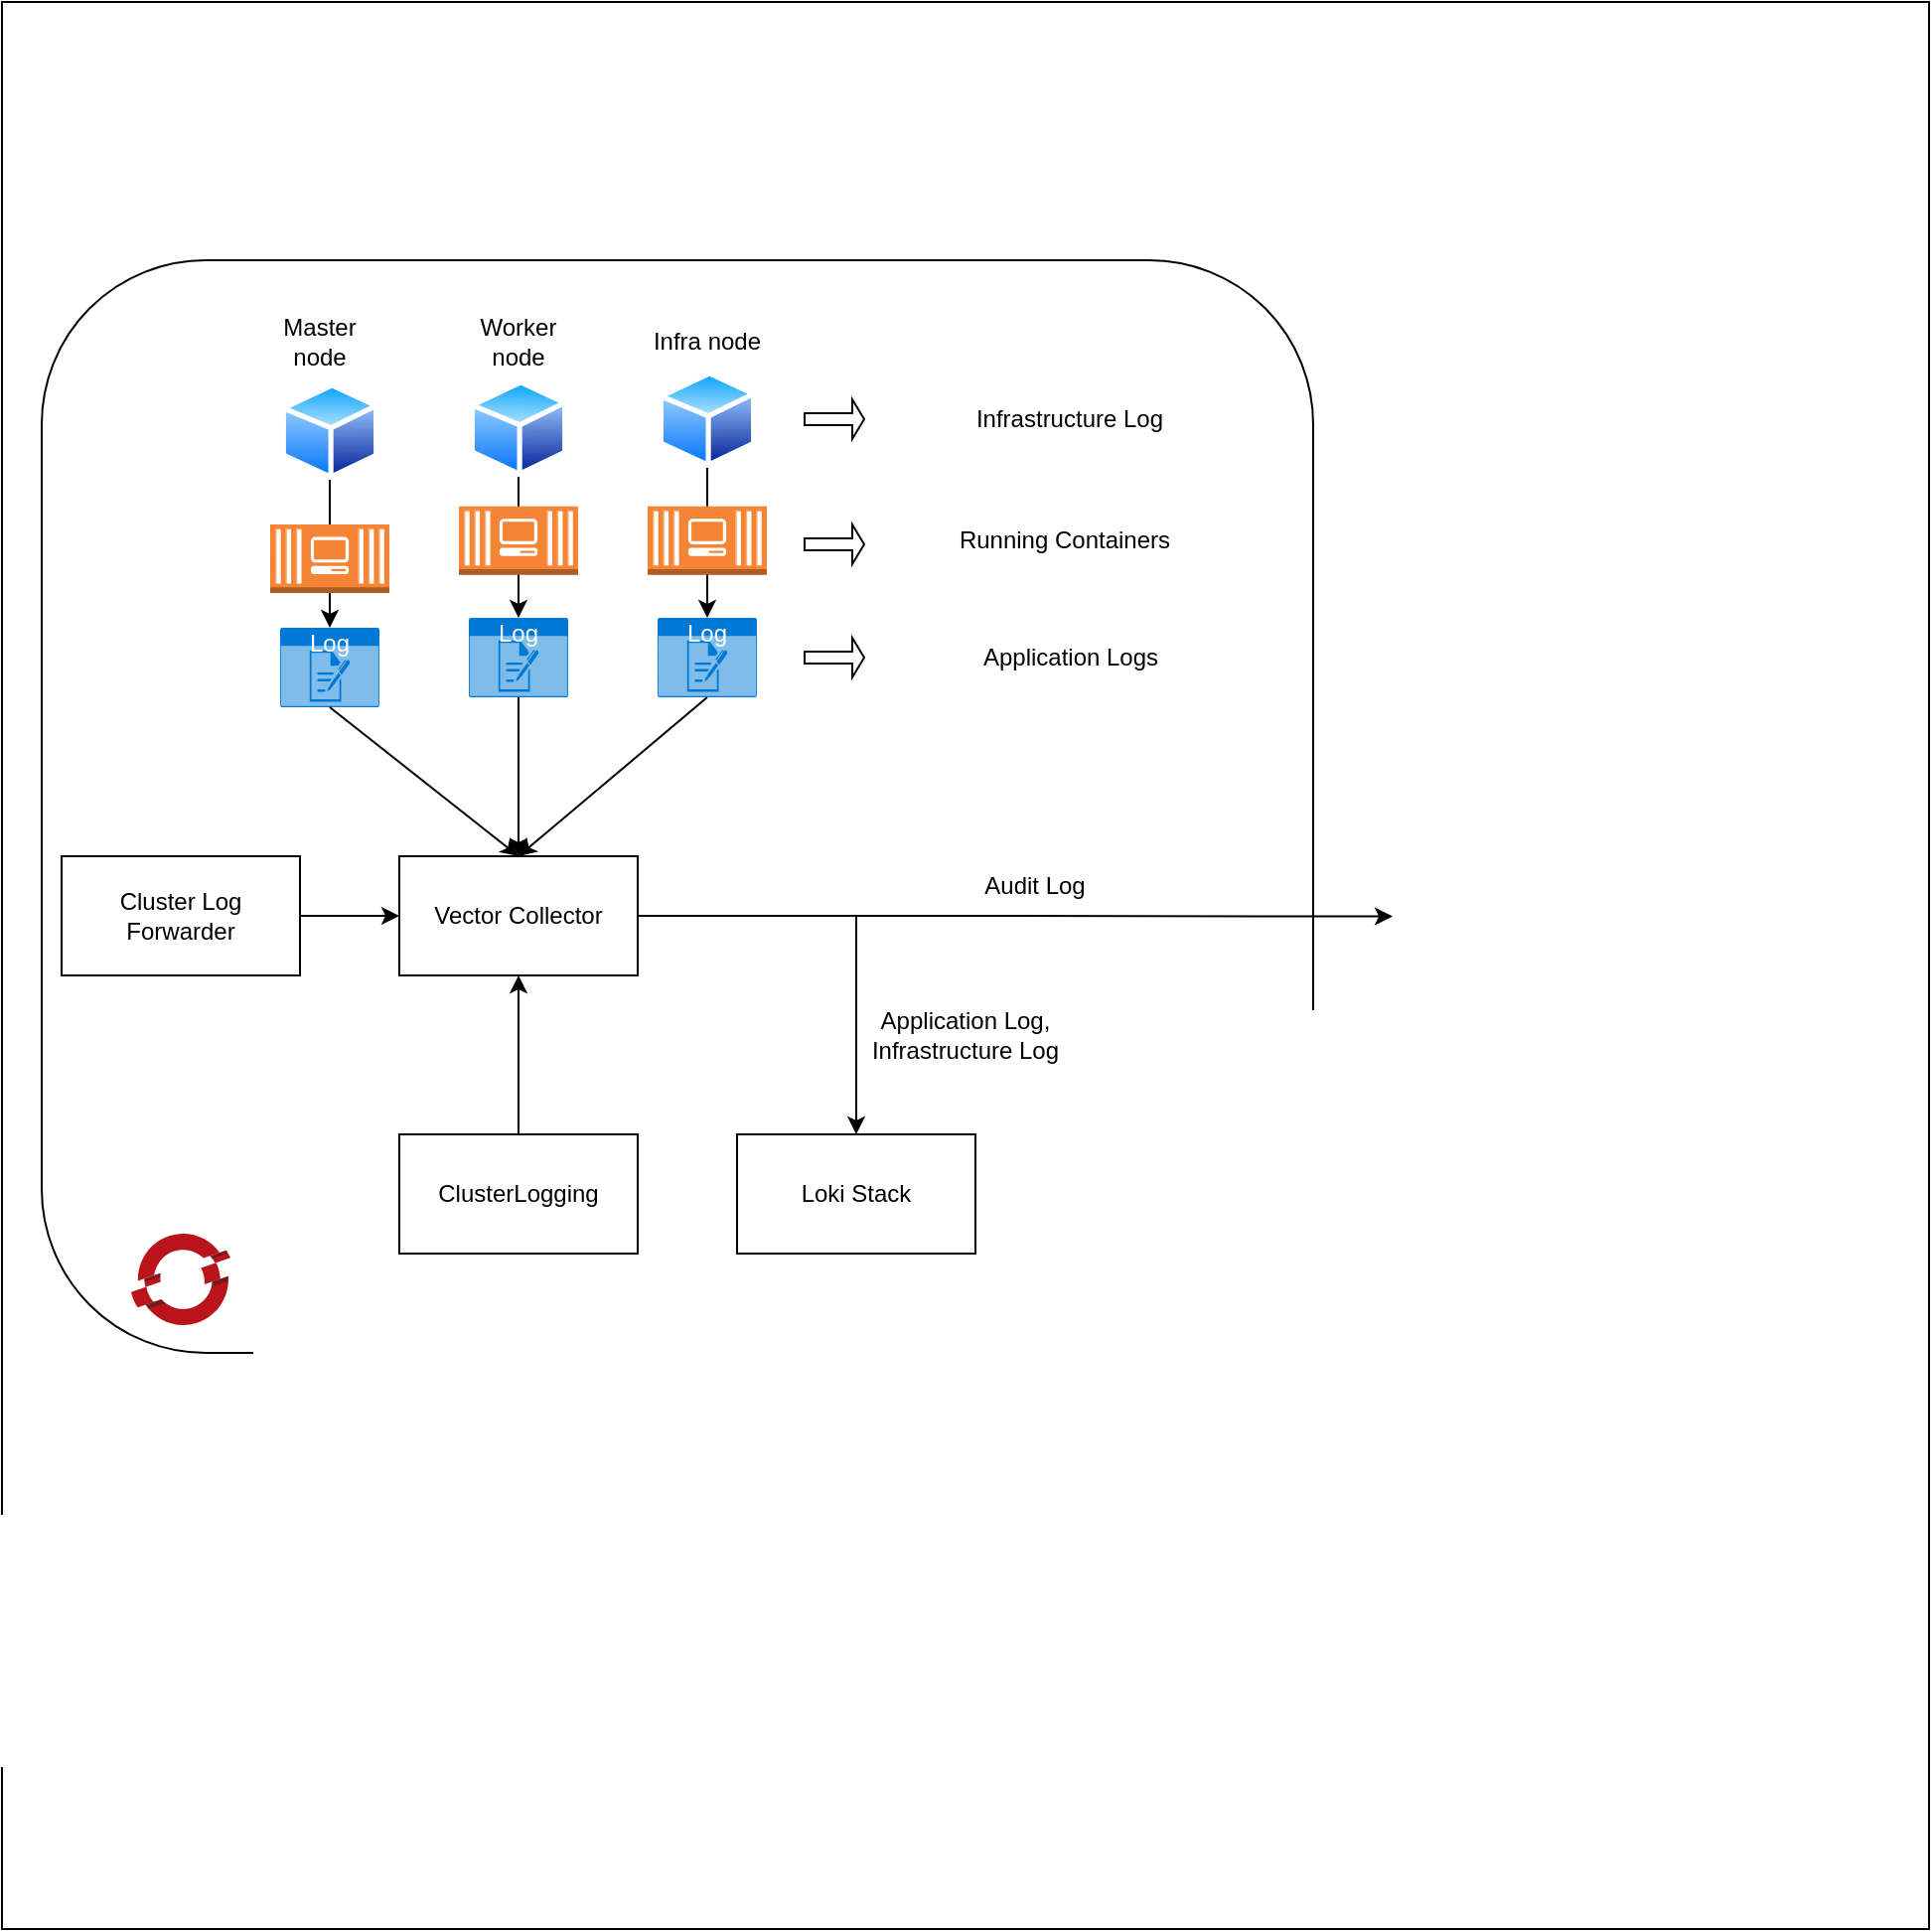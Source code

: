 <mxfile version="21.8.2" type="github">
  <diagram name="Trang-1" id="GgKC1_RRbMMt9X9RvhVU">
    <mxGraphModel dx="1050" dy="542" grid="1" gridSize="10" guides="1" tooltips="1" connect="1" arrows="1" fold="1" page="1" pageScale="1" pageWidth="827" pageHeight="1169" math="0" shadow="0">
      <root>
        <mxCell id="0" />
        <mxCell id="1" parent="0" />
        <mxCell id="G7AkkxvC6R_xDLnnkFi--11" value="" style="rounded=1;whiteSpace=wrap;html=1;" parent="1" vertex="1">
          <mxGeometry x="40" y="260" width="350" height="72" as="geometry" />
        </mxCell>
        <mxCell id="mRAGLZKaXaNuD00MnWvR-1" value="" style="whiteSpace=wrap;html=1;aspect=fixed;" parent="1" vertex="1">
          <mxGeometry x="10" y="80" width="970" height="970" as="geometry" />
        </mxCell>
        <mxCell id="mRAGLZKaXaNuD00MnWvR-4" value="" style="shape=image;verticalLabelPosition=bottom;labelBackgroundColor=default;verticalAlign=top;aspect=fixed;imageAspect=0;image=https://cdn.invicti.com/statics/img/techdoc/company-logos/splunk-logo.png;" parent="1" vertex="1">
          <mxGeometry x="710" y="510" width="108" height="60.59" as="geometry" />
        </mxCell>
        <mxCell id="mRAGLZKaXaNuD00MnWvR-6" value="" style="rounded=1;whiteSpace=wrap;html=1;" parent="1" vertex="1">
          <mxGeometry x="30" y="210" width="640" height="550" as="geometry" />
        </mxCell>
        <mxCell id="mRAGLZKaXaNuD00MnWvR-8" value="" style="image;aspect=fixed;perimeter=ellipsePerimeter;html=1;align=center;shadow=0;dashed=0;spacingTop=3;image=img/lib/active_directory/generic_node.svg;" parent="1" vertex="1">
          <mxGeometry x="150" y="271.5" width="50" height="49" as="geometry" />
        </mxCell>
        <mxCell id="mRAGLZKaXaNuD00MnWvR-9" value="" style="image;aspect=fixed;perimeter=ellipsePerimeter;html=1;align=center;shadow=0;dashed=0;spacingTop=3;image=img/lib/active_directory/generic_node.svg;" parent="1" vertex="1">
          <mxGeometry x="245" y="270" width="50" height="49" as="geometry" />
        </mxCell>
        <mxCell id="mRAGLZKaXaNuD00MnWvR-10" value="" style="image;aspect=fixed;perimeter=ellipsePerimeter;html=1;align=center;shadow=0;dashed=0;spacingTop=3;image=img/lib/active_directory/generic_node.svg;" parent="1" vertex="1">
          <mxGeometry x="340" y="265.5" width="50" height="49" as="geometry" />
        </mxCell>
        <mxCell id="mRAGLZKaXaNuD00MnWvR-12" value="Master node" style="text;html=1;strokeColor=none;fillColor=none;align=center;verticalAlign=middle;whiteSpace=wrap;rounded=0;" parent="1" vertex="1">
          <mxGeometry x="140" y="235.5" width="60" height="30" as="geometry" />
        </mxCell>
        <mxCell id="mRAGLZKaXaNuD00MnWvR-13" value="Worker node" style="text;html=1;strokeColor=none;fillColor=none;align=center;verticalAlign=middle;whiteSpace=wrap;rounded=0;" parent="1" vertex="1">
          <mxGeometry x="240" y="235.5" width="60" height="30" as="geometry" />
        </mxCell>
        <mxCell id="mRAGLZKaXaNuD00MnWvR-14" value="Infra node" style="text;html=1;strokeColor=none;fillColor=none;align=center;verticalAlign=middle;whiteSpace=wrap;rounded=0;" parent="1" vertex="1">
          <mxGeometry x="335" y="235.5" width="60" height="30" as="geometry" />
        </mxCell>
        <mxCell id="mRAGLZKaXaNuD00MnWvR-16" value="" style="outlineConnect=0;dashed=0;verticalLabelPosition=bottom;verticalAlign=top;align=center;html=1;shape=mxgraph.aws3.ec2_compute_container_3;fillColor=#F58534;gradientColor=none;" parent="1" vertex="1">
          <mxGeometry x="240" y="333.84" width="60" height="34.5" as="geometry" />
        </mxCell>
        <mxCell id="mRAGLZKaXaNuD00MnWvR-17" value="" style="outlineConnect=0;dashed=0;verticalLabelPosition=bottom;verticalAlign=top;align=center;html=1;shape=mxgraph.aws3.ec2_compute_container_3;fillColor=#F58534;gradientColor=none;" parent="1" vertex="1">
          <mxGeometry x="335" y="333.84" width="60" height="34.5" as="geometry" />
        </mxCell>
        <mxCell id="mRAGLZKaXaNuD00MnWvR-18" value="" style="outlineConnect=0;dashed=0;verticalLabelPosition=bottom;verticalAlign=top;align=center;html=1;shape=mxgraph.aws3.ec2_compute_container_3;fillColor=#F58534;gradientColor=none;" parent="1" vertex="1">
          <mxGeometry x="145" y="343" width="60" height="34.5" as="geometry" />
        </mxCell>
        <mxCell id="mRAGLZKaXaNuD00MnWvR-19" value="Running Containers" style="text;html=1;strokeColor=none;fillColor=none;align=center;verticalAlign=middle;whiteSpace=wrap;rounded=0;" parent="1" vertex="1">
          <mxGeometry x="490" y="336.09" width="110" height="30" as="geometry" />
        </mxCell>
        <mxCell id="CIJrz4SuWThyDQhw6ly3-8" style="edgeStyle=orthogonalEdgeStyle;rounded=0;orthogonalLoop=1;jettySize=auto;html=1;entryX=0;entryY=0.5;entryDx=0;entryDy=0;" edge="1" parent="1" source="mRAGLZKaXaNuD00MnWvR-22" target="mRAGLZKaXaNuD00MnWvR-28">
          <mxGeometry relative="1" as="geometry" />
        </mxCell>
        <mxCell id="mRAGLZKaXaNuD00MnWvR-22" value="Cluster Log Forwarder" style="rounded=0;whiteSpace=wrap;html=1;" parent="1" vertex="1">
          <mxGeometry x="40" y="510" width="120" height="60" as="geometry" />
        </mxCell>
        <mxCell id="mRAGLZKaXaNuD00MnWvR-24" value="Log" style="html=1;whiteSpace=wrap;strokeColor=none;fillColor=#0079D6;labelPosition=center;verticalLabelPosition=middle;verticalAlign=top;align=center;fontSize=12;outlineConnect=0;spacingTop=-6;fontColor=#FFFFFF;sketch=0;shape=mxgraph.sitemap.log;" parent="1" vertex="1">
          <mxGeometry x="150" y="395" width="50" height="40" as="geometry" />
        </mxCell>
        <mxCell id="mRAGLZKaXaNuD00MnWvR-25" value="Log" style="html=1;whiteSpace=wrap;strokeColor=none;fillColor=#0079D6;labelPosition=center;verticalLabelPosition=middle;verticalAlign=top;align=center;fontSize=12;outlineConnect=0;spacingTop=-6;fontColor=#FFFFFF;sketch=0;shape=mxgraph.sitemap.log;" parent="1" vertex="1">
          <mxGeometry x="245" y="390" width="50" height="40" as="geometry" />
        </mxCell>
        <mxCell id="mRAGLZKaXaNuD00MnWvR-26" value="Log" style="html=1;whiteSpace=wrap;strokeColor=none;fillColor=#0079D6;labelPosition=center;verticalLabelPosition=middle;verticalAlign=top;align=center;fontSize=12;outlineConnect=0;spacingTop=-6;fontColor=#FFFFFF;sketch=0;shape=mxgraph.sitemap.log;" parent="1" vertex="1">
          <mxGeometry x="340" y="390" width="50" height="40" as="geometry" />
        </mxCell>
        <mxCell id="mRAGLZKaXaNuD00MnWvR-27" value="Application Logs" style="text;html=1;strokeColor=none;fillColor=none;align=center;verticalAlign=middle;whiteSpace=wrap;rounded=0;" parent="1" vertex="1">
          <mxGeometry x="492.5" y="395" width="110" height="30" as="geometry" />
        </mxCell>
        <mxCell id="mRAGLZKaXaNuD00MnWvR-29" value="" style="endArrow=classic;html=1;rounded=0;exitX=0.5;exitY=1;exitDx=0;exitDy=0;exitPerimeter=0;entryX=0.5;entryY=0;entryDx=0;entryDy=0;entryPerimeter=0;" parent="1" source="mRAGLZKaXaNuD00MnWvR-17" target="mRAGLZKaXaNuD00MnWvR-26" edge="1">
          <mxGeometry width="50" height="50" relative="1" as="geometry">
            <mxPoint x="390" y="440" as="sourcePoint" />
            <mxPoint x="440" y="390" as="targetPoint" />
          </mxGeometry>
        </mxCell>
        <mxCell id="mRAGLZKaXaNuD00MnWvR-34" value="" style="endArrow=classic;html=1;rounded=0;exitX=0.5;exitY=1;exitDx=0;exitDy=0;exitPerimeter=0;entryX=0.5;entryY=0;entryDx=0;entryDy=0;entryPerimeter=0;" parent="1" source="mRAGLZKaXaNuD00MnWvR-16" target="mRAGLZKaXaNuD00MnWvR-25" edge="1">
          <mxGeometry width="50" height="50" relative="1" as="geometry">
            <mxPoint x="390" y="440" as="sourcePoint" />
            <mxPoint x="440" y="390" as="targetPoint" />
          </mxGeometry>
        </mxCell>
        <mxCell id="mRAGLZKaXaNuD00MnWvR-35" value="" style="endArrow=classic;html=1;rounded=0;exitX=0.5;exitY=1;exitDx=0;exitDy=0;exitPerimeter=0;entryX=0.5;entryY=0;entryDx=0;entryDy=0;entryPerimeter=0;" parent="1" source="mRAGLZKaXaNuD00MnWvR-18" target="mRAGLZKaXaNuD00MnWvR-24" edge="1">
          <mxGeometry width="50" height="50" relative="1" as="geometry">
            <mxPoint x="390" y="440" as="sourcePoint" />
            <mxPoint x="440" y="390" as="targetPoint" />
          </mxGeometry>
        </mxCell>
        <mxCell id="mRAGLZKaXaNuD00MnWvR-38" value="" style="endArrow=none;html=1;rounded=0;exitX=0.5;exitY=1;exitDx=0;exitDy=0;entryX=0.5;entryY=0;entryDx=0;entryDy=0;entryPerimeter=0;" parent="1" source="mRAGLZKaXaNuD00MnWvR-8" target="mRAGLZKaXaNuD00MnWvR-18" edge="1">
          <mxGeometry width="50" height="50" relative="1" as="geometry">
            <mxPoint x="80" y="340" as="sourcePoint" />
            <mxPoint x="130" y="290" as="targetPoint" />
          </mxGeometry>
        </mxCell>
        <mxCell id="mRAGLZKaXaNuD00MnWvR-39" value="" style="endArrow=none;html=1;rounded=0;exitX=0.5;exitY=1;exitDx=0;exitDy=0;entryX=0.5;entryY=0;entryDx=0;entryDy=0;entryPerimeter=0;" parent="1" source="mRAGLZKaXaNuD00MnWvR-9" target="mRAGLZKaXaNuD00MnWvR-16" edge="1">
          <mxGeometry width="50" height="50" relative="1" as="geometry">
            <mxPoint x="390" y="440" as="sourcePoint" />
            <mxPoint x="440" y="390" as="targetPoint" />
          </mxGeometry>
        </mxCell>
        <mxCell id="mRAGLZKaXaNuD00MnWvR-41" value="" style="endArrow=none;html=1;rounded=0;exitX=0.5;exitY=1;exitDx=0;exitDy=0;entryX=0.5;entryY=0;entryDx=0;entryDy=0;entryPerimeter=0;" parent="1" source="mRAGLZKaXaNuD00MnWvR-10" target="mRAGLZKaXaNuD00MnWvR-17" edge="1">
          <mxGeometry width="50" height="50" relative="1" as="geometry">
            <mxPoint x="390" y="440" as="sourcePoint" />
            <mxPoint x="440" y="390" as="targetPoint" />
          </mxGeometry>
        </mxCell>
        <mxCell id="mRAGLZKaXaNuD00MnWvR-43" value="" style="endArrow=classic;html=1;rounded=0;exitX=0.5;exitY=1;exitDx=0;exitDy=0;exitPerimeter=0;entryX=0.5;entryY=0;entryDx=0;entryDy=0;" parent="1" source="mRAGLZKaXaNuD00MnWvR-24" target="mRAGLZKaXaNuD00MnWvR-28" edge="1">
          <mxGeometry width="50" height="50" relative="1" as="geometry">
            <mxPoint x="390" y="440" as="sourcePoint" />
            <mxPoint x="440" y="390" as="targetPoint" />
          </mxGeometry>
        </mxCell>
        <mxCell id="mRAGLZKaXaNuD00MnWvR-45" value="" style="endArrow=classic;html=1;rounded=0;exitX=0.5;exitY=1;exitDx=0;exitDy=0;exitPerimeter=0;entryX=0.5;entryY=0;entryDx=0;entryDy=0;" parent="1" source="mRAGLZKaXaNuD00MnWvR-26" target="mRAGLZKaXaNuD00MnWvR-28" edge="1">
          <mxGeometry width="50" height="50" relative="1" as="geometry">
            <mxPoint x="390" y="440" as="sourcePoint" />
            <mxPoint x="200" y="560" as="targetPoint" />
          </mxGeometry>
        </mxCell>
        <mxCell id="G7AkkxvC6R_xDLnnkFi--1" value="" style="endArrow=classic;html=1;rounded=0;exitX=0.5;exitY=1;exitDx=0;exitDy=0;exitPerimeter=0;entryX=0.5;entryY=0;entryDx=0;entryDy=0;" parent="1" source="mRAGLZKaXaNuD00MnWvR-25" target="mRAGLZKaXaNuD00MnWvR-28" edge="1">
          <mxGeometry width="50" height="50" relative="1" as="geometry">
            <mxPoint x="205" y="430" as="sourcePoint" />
            <mxPoint x="205" y="560" as="targetPoint" />
          </mxGeometry>
        </mxCell>
        <mxCell id="CIJrz4SuWThyDQhw6ly3-6" style="edgeStyle=orthogonalEdgeStyle;rounded=0;orthogonalLoop=1;jettySize=auto;html=1;" edge="1" parent="1" source="mRAGLZKaXaNuD00MnWvR-28" target="G7AkkxvC6R_xDLnnkFi--4">
          <mxGeometry relative="1" as="geometry" />
        </mxCell>
        <mxCell id="CIJrz4SuWThyDQhw6ly3-9" style="edgeStyle=orthogonalEdgeStyle;rounded=0;orthogonalLoop=1;jettySize=auto;html=1;" edge="1" parent="1" source="mRAGLZKaXaNuD00MnWvR-28" target="mRAGLZKaXaNuD00MnWvR-4">
          <mxGeometry relative="1" as="geometry" />
        </mxCell>
        <mxCell id="mRAGLZKaXaNuD00MnWvR-28" value="Vector Collector" style="rounded=0;whiteSpace=wrap;html=1;" parent="1" vertex="1">
          <mxGeometry x="210" y="510" width="120" height="60" as="geometry" />
        </mxCell>
        <mxCell id="G7AkkxvC6R_xDLnnkFi--4" value="Loki Stack" style="rounded=0;whiteSpace=wrap;html=1;" parent="1" vertex="1">
          <mxGeometry x="380" y="650" width="120" height="60" as="geometry" />
        </mxCell>
        <mxCell id="G7AkkxvC6R_xDLnnkFi--7" value="" style="shape=singleArrow;whiteSpace=wrap;html=1;" parent="1" vertex="1">
          <mxGeometry x="414" y="400" width="30" height="20" as="geometry" />
        </mxCell>
        <mxCell id="G7AkkxvC6R_xDLnnkFi--8" value="" style="shape=singleArrow;whiteSpace=wrap;html=1;" parent="1" vertex="1">
          <mxGeometry x="414" y="343" width="30" height="20" as="geometry" />
        </mxCell>
        <mxCell id="G7AkkxvC6R_xDLnnkFi--9" value="" style="shape=singleArrow;whiteSpace=wrap;html=1;" parent="1" vertex="1">
          <mxGeometry x="414" y="280" width="30" height="20" as="geometry" />
        </mxCell>
        <mxCell id="G7AkkxvC6R_xDLnnkFi--10" value="Infrastructure Log" style="text;html=1;strokeColor=none;fillColor=none;align=center;verticalAlign=middle;whiteSpace=wrap;rounded=0;" parent="1" vertex="1">
          <mxGeometry x="490" y="275" width="115" height="30" as="geometry" />
        </mxCell>
        <mxCell id="G7AkkxvC6R_xDLnnkFi--12" value="Audit Log" style="text;html=1;strokeColor=none;fillColor=none;align=center;verticalAlign=middle;whiteSpace=wrap;rounded=0;" parent="1" vertex="1">
          <mxGeometry x="500" y="510" width="60" height="30" as="geometry" />
        </mxCell>
        <mxCell id="G7AkkxvC6R_xDLnnkFi--14" value="Application Log, Infrastructure Log" style="text;html=1;strokeColor=none;fillColor=none;align=center;verticalAlign=middle;whiteSpace=wrap;rounded=0;" parent="1" vertex="1">
          <mxGeometry x="440" y="584.5" width="110" height="30" as="geometry" />
        </mxCell>
        <mxCell id="CIJrz4SuWThyDQhw6ly3-7" style="edgeStyle=orthogonalEdgeStyle;rounded=0;orthogonalLoop=1;jettySize=auto;html=1;" edge="1" parent="1" source="CIJrz4SuWThyDQhw6ly3-2">
          <mxGeometry relative="1" as="geometry">
            <mxPoint x="270" y="570" as="targetPoint" />
          </mxGeometry>
        </mxCell>
        <mxCell id="CIJrz4SuWThyDQhw6ly3-2" value="ClusterLogging" style="rounded=0;whiteSpace=wrap;html=1;" vertex="1" parent="1">
          <mxGeometry x="210" y="650" width="120" height="60" as="geometry" />
        </mxCell>
        <mxCell id="CIJrz4SuWThyDQhw6ly3-10" value="" style="image;sketch=0;aspect=fixed;html=1;points=[];align=center;fontSize=12;image=img/lib/mscae/OpenShift.svg;" vertex="1" parent="1">
          <mxGeometry x="75" y="700" width="50" height="46" as="geometry" />
        </mxCell>
      </root>
    </mxGraphModel>
  </diagram>
</mxfile>
